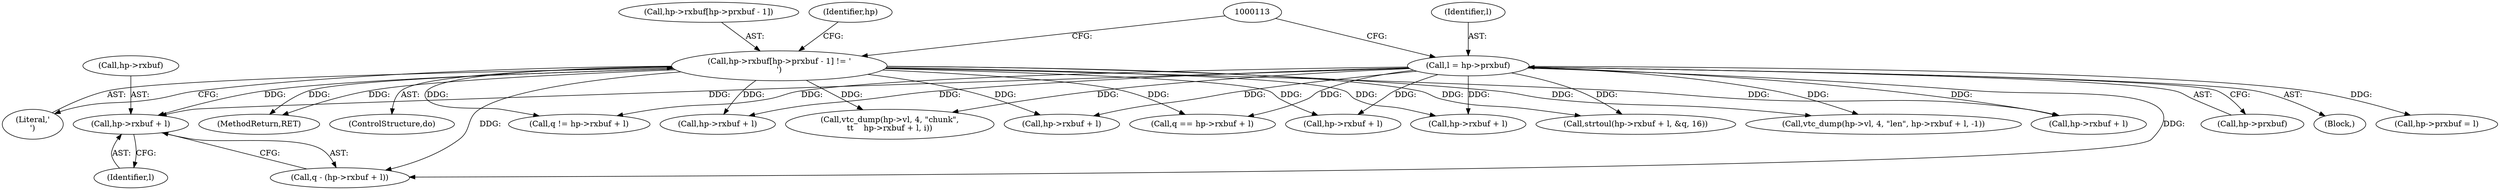 digraph "0_Varnish-Cache_85e8468bec9416bd7e16b0d80cb820ecd2b330c3_1@pointer" {
"1000190" [label="(Call,hp->rxbuf + l)"];
"1000118" [label="(Call,hp->rxbuf[hp->prxbuf - 1] != '\n')"];
"1000106" [label="(Call,l = hp->prxbuf)"];
"1000228" [label="(Call,vtc_dump(hp->vl, 4, \"chunk\",\n\t\t    hp->rxbuf + l, i))"];
"1000119" [label="(Call,hp->rxbuf[hp->prxbuf - 1])"];
"1000315" [label="(MethodReturn,RET)"];
"1000108" [label="(Call,hp->prxbuf)"];
"1000163" [label="(Call,hp->rxbuf + l)"];
"1000118" [label="(Call,hp->rxbuf[hp->prxbuf - 1] != '\n')"];
"1000161" [label="(Call,q == hp->rxbuf + l)"];
"1000129" [label="(Call,vtc_dump(hp->vl, 4, \"len\", hp->rxbuf + l, -1))"];
"1000135" [label="(Call,hp->rxbuf + l)"];
"1000111" [label="(ControlStructure,do)"];
"1000106" [label="(Call,l = hp->prxbuf)"];
"1000131" [label="(Identifier,hp)"];
"1000198" [label="(Call,hp->rxbuf + l)"];
"1000107" [label="(Identifier,l)"];
"1000145" [label="(Call,hp->rxbuf + l)"];
"1000128" [label="(Literal,'\n')"];
"1000196" [label="(Call,q != hp->rxbuf + l)"];
"1000102" [label="(Block,)"];
"1000212" [label="(Call,hp->prxbuf = l)"];
"1000234" [label="(Call,hp->rxbuf + l)"];
"1000191" [label="(Call,hp->rxbuf)"];
"1000188" [label="(Call,q - (hp->rxbuf + l))"];
"1000194" [label="(Identifier,l)"];
"1000190" [label="(Call,hp->rxbuf + l)"];
"1000144" [label="(Call,strtoul(hp->rxbuf + l, &q, 16))"];
"1000190" -> "1000188"  [label="AST: "];
"1000190" -> "1000194"  [label="CFG: "];
"1000191" -> "1000190"  [label="AST: "];
"1000194" -> "1000190"  [label="AST: "];
"1000188" -> "1000190"  [label="CFG: "];
"1000118" -> "1000190"  [label="DDG: "];
"1000106" -> "1000190"  [label="DDG: "];
"1000118" -> "1000111"  [label="AST: "];
"1000118" -> "1000128"  [label="CFG: "];
"1000119" -> "1000118"  [label="AST: "];
"1000128" -> "1000118"  [label="AST: "];
"1000113" -> "1000118"  [label="CFG: "];
"1000131" -> "1000118"  [label="CFG: "];
"1000118" -> "1000315"  [label="DDG: "];
"1000118" -> "1000315"  [label="DDG: "];
"1000118" -> "1000129"  [label="DDG: "];
"1000118" -> "1000135"  [label="DDG: "];
"1000118" -> "1000144"  [label="DDG: "];
"1000118" -> "1000145"  [label="DDG: "];
"1000118" -> "1000161"  [label="DDG: "];
"1000118" -> "1000163"  [label="DDG: "];
"1000118" -> "1000188"  [label="DDG: "];
"1000118" -> "1000196"  [label="DDG: "];
"1000118" -> "1000198"  [label="DDG: "];
"1000118" -> "1000228"  [label="DDG: "];
"1000118" -> "1000234"  [label="DDG: "];
"1000106" -> "1000102"  [label="AST: "];
"1000106" -> "1000108"  [label="CFG: "];
"1000107" -> "1000106"  [label="AST: "];
"1000108" -> "1000106"  [label="AST: "];
"1000113" -> "1000106"  [label="CFG: "];
"1000106" -> "1000129"  [label="DDG: "];
"1000106" -> "1000135"  [label="DDG: "];
"1000106" -> "1000144"  [label="DDG: "];
"1000106" -> "1000145"  [label="DDG: "];
"1000106" -> "1000161"  [label="DDG: "];
"1000106" -> "1000163"  [label="DDG: "];
"1000106" -> "1000188"  [label="DDG: "];
"1000106" -> "1000196"  [label="DDG: "];
"1000106" -> "1000198"  [label="DDG: "];
"1000106" -> "1000212"  [label="DDG: "];
"1000106" -> "1000228"  [label="DDG: "];
"1000106" -> "1000234"  [label="DDG: "];
}
